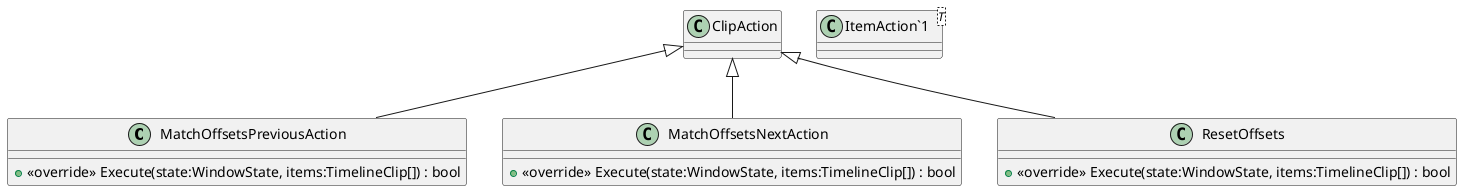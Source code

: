 @startuml
class MatchOffsetsPreviousAction {
    + <<override>> Execute(state:WindowState, items:TimelineClip[]) : bool
}
class MatchOffsetsNextAction {
    + <<override>> Execute(state:WindowState, items:TimelineClip[]) : bool
}
class ResetOffsets {
    + <<override>> Execute(state:WindowState, items:TimelineClip[]) : bool
}
class "ItemAction`1"<T> {
}
ClipAction <|-- MatchOffsetsPreviousAction
ClipAction <|-- MatchOffsetsNextAction
ClipAction <|-- ResetOffsets
@enduml
